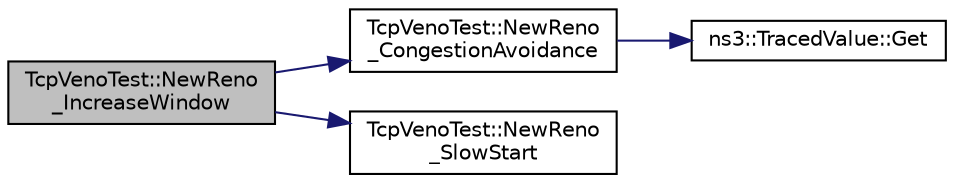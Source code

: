 digraph "TcpVenoTest::NewReno_IncreaseWindow"
{
 // LATEX_PDF_SIZE
  edge [fontname="Helvetica",fontsize="10",labelfontname="Helvetica",labelfontsize="10"];
  node [fontname="Helvetica",fontsize="10",shape=record];
  rankdir="LR";
  Node1 [label="TcpVenoTest::NewReno\l_IncreaseWindow",height=0.2,width=0.4,color="black", fillcolor="grey75", style="filled", fontcolor="black",tooltip="Mimics the NewReno IncreaseWindow algorithm."];
  Node1 -> Node2 [color="midnightblue",fontsize="10",style="solid",fontname="Helvetica"];
  Node2 [label="TcpVenoTest::NewReno\l_CongestionAvoidance",height=0.2,width=0.4,color="black", fillcolor="white", style="filled",URL="$class_tcp_veno_test.html#a0b135bede498ad6b25f015f59c4d48ab",tooltip="Mimics the NewReno Congestion Avoidance algorithm."];
  Node2 -> Node3 [color="midnightblue",fontsize="10",style="solid",fontname="Helvetica"];
  Node3 [label="ns3::TracedValue::Get",height=0.2,width=0.4,color="black", fillcolor="white", style="filled",URL="$classns3_1_1_traced_value.html#af77ce761fca6254db42c875dd1a4cdc6",tooltip="Get the underlying value."];
  Node1 -> Node4 [color="midnightblue",fontsize="10",style="solid",fontname="Helvetica"];
  Node4 [label="TcpVenoTest::NewReno\l_SlowStart",height=0.2,width=0.4,color="black", fillcolor="white", style="filled",URL="$class_tcp_veno_test.html#aa3390435b7a8316dff0e8f67f65237e6",tooltip="Mimics the NewReno SlowStart algorithm."];
}
